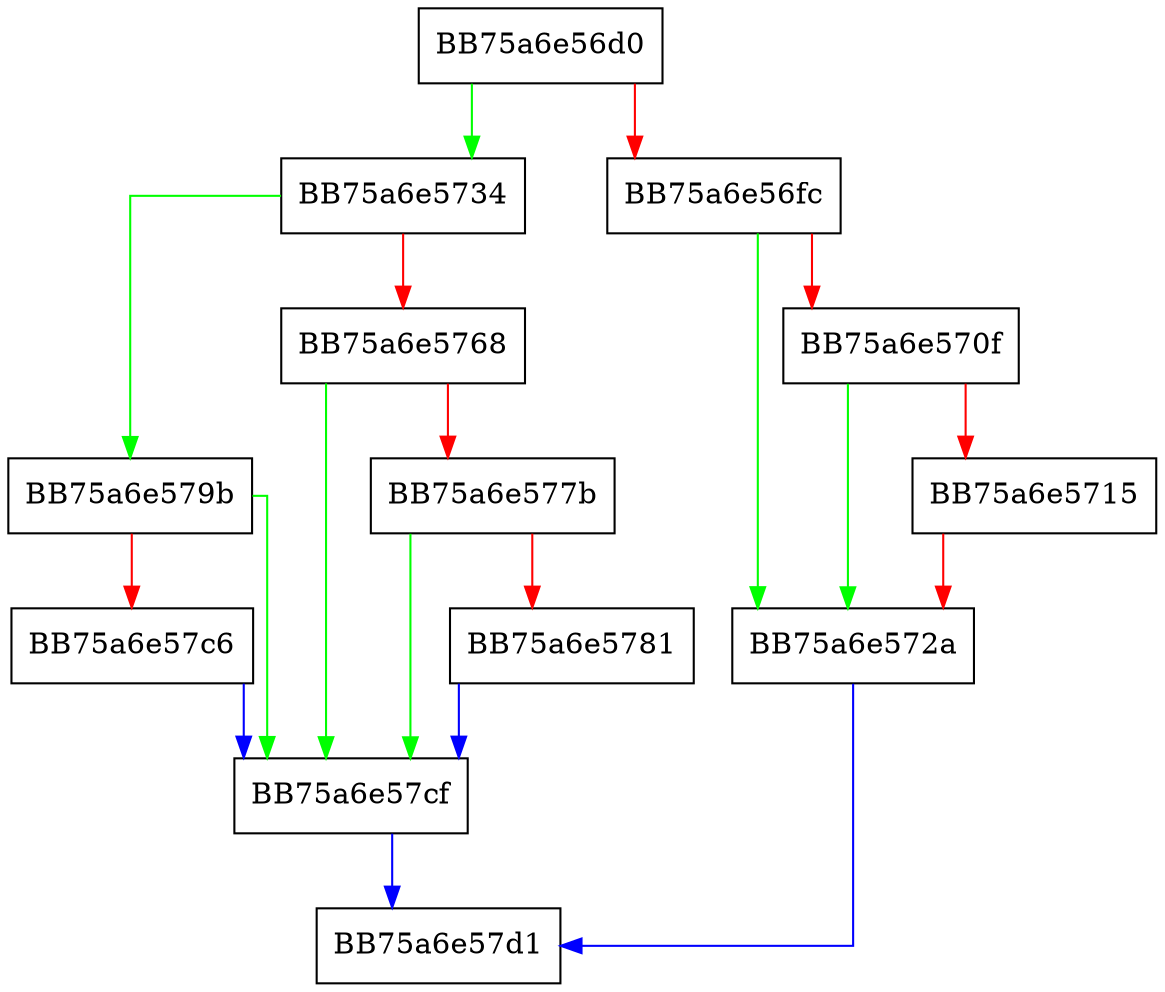 digraph ReportBehaviorDetection {
  node [shape="box"];
  graph [splines=ortho];
  BB75a6e56d0 -> BB75a6e5734 [color="green"];
  BB75a6e56d0 -> BB75a6e56fc [color="red"];
  BB75a6e56fc -> BB75a6e572a [color="green"];
  BB75a6e56fc -> BB75a6e570f [color="red"];
  BB75a6e570f -> BB75a6e572a [color="green"];
  BB75a6e570f -> BB75a6e5715 [color="red"];
  BB75a6e5715 -> BB75a6e572a [color="red"];
  BB75a6e572a -> BB75a6e57d1 [color="blue"];
  BB75a6e5734 -> BB75a6e579b [color="green"];
  BB75a6e5734 -> BB75a6e5768 [color="red"];
  BB75a6e5768 -> BB75a6e57cf [color="green"];
  BB75a6e5768 -> BB75a6e577b [color="red"];
  BB75a6e577b -> BB75a6e57cf [color="green"];
  BB75a6e577b -> BB75a6e5781 [color="red"];
  BB75a6e5781 -> BB75a6e57cf [color="blue"];
  BB75a6e579b -> BB75a6e57cf [color="green"];
  BB75a6e579b -> BB75a6e57c6 [color="red"];
  BB75a6e57c6 -> BB75a6e57cf [color="blue"];
  BB75a6e57cf -> BB75a6e57d1 [color="blue"];
}